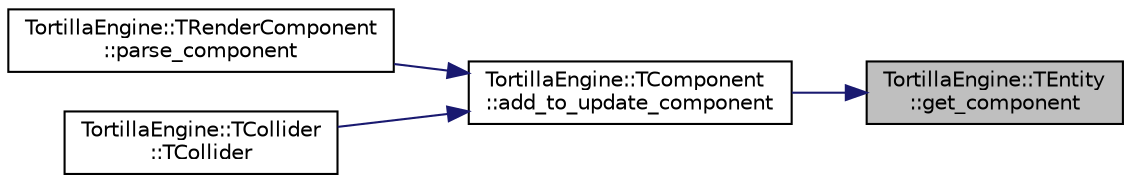 digraph "TortillaEngine::TEntity::get_component"
{
 // LATEX_PDF_SIZE
  edge [fontname="Helvetica",fontsize="10",labelfontname="Helvetica",labelfontsize="10"];
  node [fontname="Helvetica",fontsize="10",shape=record];
  rankdir="RL";
  Node1 [label="TortillaEngine::TEntity\l::get_component",height=0.2,width=0.4,color="black", fillcolor="grey75", style="filled", fontcolor="black",tooltip="Gets a reference to a component attached to this entity of the given type. If the component doesn't e..."];
  Node1 -> Node2 [dir="back",color="midnightblue",fontsize="10",style="solid",fontname="Helvetica"];
  Node2 [label="TortillaEngine::TComponent\l::add_to_update_component",height=0.2,width=0.4,color="black", fillcolor="white", style="filled",URL="$class_tortilla_engine_1_1_t_component.html#abffd85363c4df85d840b51325dc04e28",tooltip="Adds this component to the update component of the entity. If no update component is added,..."];
  Node2 -> Node3 [dir="back",color="midnightblue",fontsize="10",style="solid",fontname="Helvetica"];
  Node3 [label="TortillaEngine::TRenderComponent\l::parse_component",height=0.2,width=0.4,color="black", fillcolor="white", style="filled",URL="$class_tortilla_engine_1_1_t_render_component.html#a6ba48751000bb8b7215d193f2103b2e9",tooltip="Loads the component data from a xml node."];
  Node2 -> Node4 [dir="back",color="midnightblue",fontsize="10",style="solid",fontname="Helvetica"];
  Node4 [label="TortillaEngine::TCollider\l::TCollider",height=0.2,width=0.4,color="black", fillcolor="white", style="filled",URL="$class_tortilla_engine_1_1_t_collider.html#aca14a63deb74db91a06158a6fc6d21fe",tooltip="Creates a collider with the given values."];
}
